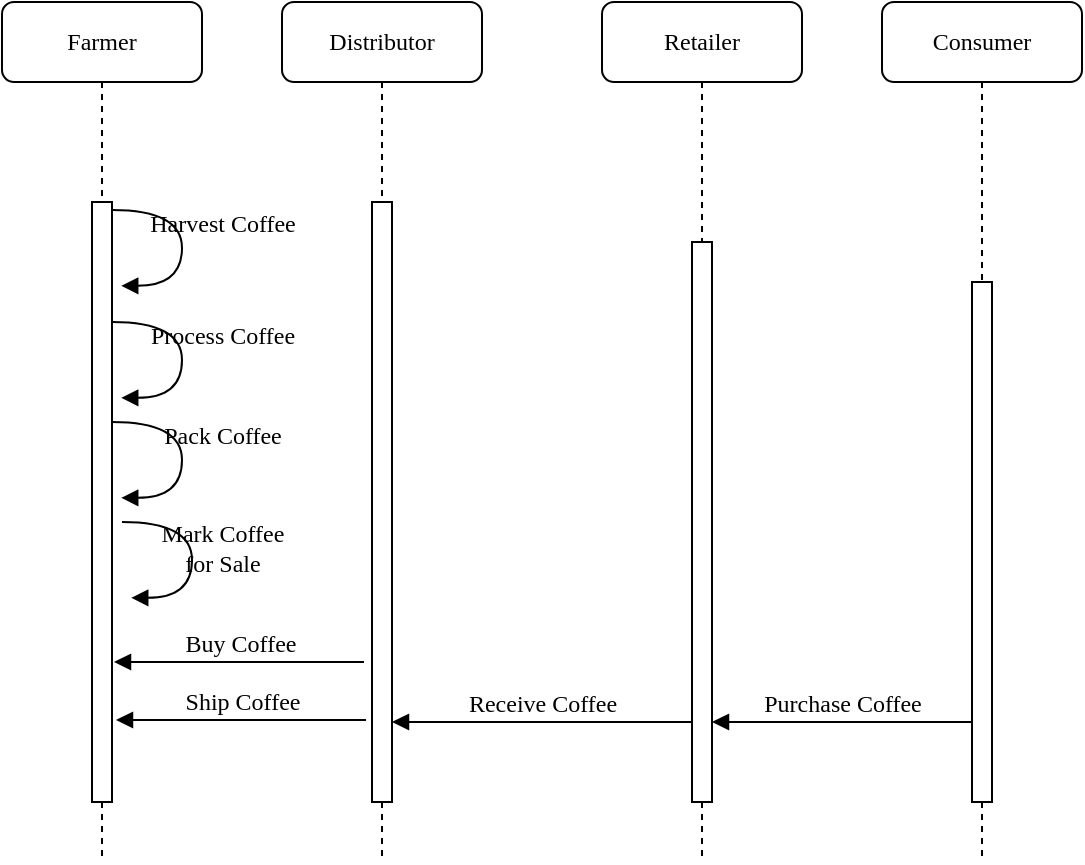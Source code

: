 <mxfile version="20.8.10" type="device"><diagram name="Page-1" id="13e1069c-82ec-6db2-03f1-153e76fe0fe0"><mxGraphModel dx="880" dy="395" grid="1" gridSize="10" guides="1" tooltips="1" connect="1" arrows="1" fold="1" page="1" pageScale="1" pageWidth="1100" pageHeight="850" background="none" math="0" shadow="0"><root><mxCell id="0"/><mxCell id="1" parent="0"/><mxCell id="7baba1c4bc27f4b0-2" value="Distributor" style="shape=umlLifeline;perimeter=lifelinePerimeter;whiteSpace=wrap;html=1;container=1;collapsible=0;recursiveResize=0;outlineConnect=0;rounded=1;shadow=0;comic=0;labelBackgroundColor=none;strokeWidth=1;fontFamily=Verdana;fontSize=12;align=center;" parent="1" vertex="1"><mxGeometry x="240" y="80" width="100" height="430" as="geometry"/></mxCell><mxCell id="7baba1c4bc27f4b0-10" value="" style="html=1;points=[];perimeter=orthogonalPerimeter;rounded=0;shadow=0;comic=0;labelBackgroundColor=none;strokeWidth=1;fontFamily=Verdana;fontSize=12;align=center;" parent="7baba1c4bc27f4b0-2" vertex="1"><mxGeometry x="45" y="100" width="10" height="300" as="geometry"/></mxCell><mxCell id="hBghuQpqTS3awQYC8_zW-5" value="Buy Coffee" style="html=1;verticalAlign=bottom;endArrow=block;labelBackgroundColor=none;fontFamily=Verdana;fontSize=12;edgeStyle=elbowEdgeStyle;elbow=vertical;" edge="1" parent="7baba1c4bc27f4b0-2"><mxGeometry relative="1" as="geometry"><mxPoint x="41" y="330" as="sourcePoint"/><mxPoint x="-84" y="330" as="targetPoint"/></mxGeometry></mxCell><mxCell id="7baba1c4bc27f4b0-3" value="Retailer" style="shape=umlLifeline;perimeter=lifelinePerimeter;whiteSpace=wrap;html=1;container=1;collapsible=0;recursiveResize=0;outlineConnect=0;rounded=1;shadow=0;comic=0;labelBackgroundColor=none;strokeWidth=1;fontFamily=Verdana;fontSize=12;align=center;" parent="1" vertex="1"><mxGeometry x="400" y="80" width="100" height="430" as="geometry"/></mxCell><mxCell id="7baba1c4bc27f4b0-13" value="" style="html=1;points=[];perimeter=orthogonalPerimeter;rounded=0;shadow=0;comic=0;labelBackgroundColor=none;strokeWidth=1;fontFamily=Verdana;fontSize=12;align=center;" parent="7baba1c4bc27f4b0-3" vertex="1"><mxGeometry x="45" y="120" width="10" height="280" as="geometry"/></mxCell><mxCell id="7baba1c4bc27f4b0-4" value="Consumer" style="shape=umlLifeline;perimeter=lifelinePerimeter;whiteSpace=wrap;html=1;container=1;collapsible=0;recursiveResize=0;outlineConnect=0;rounded=1;shadow=0;comic=0;labelBackgroundColor=none;strokeWidth=1;fontFamily=Verdana;fontSize=12;align=center;" parent="1" vertex="1"><mxGeometry x="540" y="80" width="100" height="430" as="geometry"/></mxCell><mxCell id="7baba1c4bc27f4b0-8" value="Farmer" style="shape=umlLifeline;perimeter=lifelinePerimeter;whiteSpace=wrap;html=1;container=1;collapsible=0;recursiveResize=0;outlineConnect=0;rounded=1;shadow=0;comic=0;labelBackgroundColor=none;strokeWidth=1;fontFamily=Verdana;fontSize=12;align=center;" parent="1" vertex="1"><mxGeometry x="100" y="80" width="100" height="430" as="geometry"/></mxCell><mxCell id="7baba1c4bc27f4b0-9" value="" style="html=1;points=[];perimeter=orthogonalPerimeter;rounded=0;shadow=0;comic=0;labelBackgroundColor=none;strokeWidth=1;fontFamily=Verdana;fontSize=12;align=center;" parent="7baba1c4bc27f4b0-8" vertex="1"><mxGeometry x="45" y="100" width="10" height="300" as="geometry"/></mxCell><mxCell id="hBghuQpqTS3awQYC8_zW-1" value="Harvest Coffee" style="html=1;verticalAlign=bottom;endArrow=block;labelBackgroundColor=none;fontFamily=Verdana;fontSize=12;elbow=vertical;edgeStyle=orthogonalEdgeStyle;curved=1;entryX=1;entryY=0.286;entryPerimeter=0;exitX=1.038;exitY=0.345;exitPerimeter=0;" edge="1" parent="7baba1c4bc27f4b0-8"><mxGeometry x="-0.012" y="20" relative="1" as="geometry"><mxPoint x="55.0" y="104.0" as="sourcePoint"/><mxPoint x="59.62" y="141.92" as="targetPoint"/><Array as="points"><mxPoint x="90" y="104"/><mxPoint x="90" y="142"/></Array><mxPoint as="offset"/></mxGeometry></mxCell><mxCell id="hBghuQpqTS3awQYC8_zW-2" value="Process Coffee" style="html=1;verticalAlign=bottom;endArrow=block;labelBackgroundColor=none;fontFamily=Verdana;fontSize=12;elbow=vertical;edgeStyle=orthogonalEdgeStyle;curved=1;entryX=1;entryY=0.286;entryPerimeter=0;exitX=1.038;exitY=0.345;exitPerimeter=0;" edge="1" parent="7baba1c4bc27f4b0-8"><mxGeometry x="-0.009" y="20" relative="1" as="geometry"><mxPoint x="55" y="160" as="sourcePoint"/><mxPoint x="59.62" y="197.92" as="targetPoint"/><Array as="points"><mxPoint x="90" y="160"/><mxPoint x="90" y="198"/></Array><mxPoint as="offset"/></mxGeometry></mxCell><mxCell id="hBghuQpqTS3awQYC8_zW-3" value="Pack Coffee" style="html=1;verticalAlign=bottom;endArrow=block;labelBackgroundColor=none;fontFamily=Verdana;fontSize=12;elbow=vertical;edgeStyle=orthogonalEdgeStyle;curved=1;entryX=1;entryY=0.286;entryPerimeter=0;exitX=1.038;exitY=0.345;exitPerimeter=0;" edge="1" parent="7baba1c4bc27f4b0-8"><mxGeometry x="-0.009" y="20" relative="1" as="geometry"><mxPoint x="55" y="210" as="sourcePoint"/><mxPoint x="59.62" y="247.92" as="targetPoint"/><Array as="points"><mxPoint x="90" y="210"/><mxPoint x="90" y="248"/></Array><mxPoint as="offset"/></mxGeometry></mxCell><mxCell id="hBghuQpqTS3awQYC8_zW-4" value="Mark Coffee&lt;br&gt;for Sale" style="html=1;verticalAlign=bottom;endArrow=block;labelBackgroundColor=none;fontFamily=Verdana;fontSize=12;elbow=vertical;edgeStyle=orthogonalEdgeStyle;curved=1;entryX=1;entryY=0.286;entryPerimeter=0;exitX=1.038;exitY=0.345;exitPerimeter=0;" edge="1" parent="7baba1c4bc27f4b0-8"><mxGeometry x="0.259" y="15" relative="1" as="geometry"><mxPoint x="60" y="260" as="sourcePoint"/><mxPoint x="64.62" y="297.92" as="targetPoint"/><Array as="points"><mxPoint x="95" y="260"/><mxPoint x="95" y="298"/></Array><mxPoint as="offset"/></mxGeometry></mxCell><mxCell id="7baba1c4bc27f4b0-16" value="" style="html=1;points=[];perimeter=orthogonalPerimeter;rounded=0;shadow=0;comic=0;labelBackgroundColor=none;strokeWidth=1;fontFamily=Verdana;fontSize=12;align=center;" parent="1" vertex="1"><mxGeometry x="585" y="220" width="10" height="260" as="geometry"/></mxCell><mxCell id="7baba1c4bc27f4b0-17" value="Purchase Coffee" style="html=1;verticalAlign=bottom;endArrow=block;labelBackgroundColor=none;fontFamily=Verdana;fontSize=12;edgeStyle=elbowEdgeStyle;elbow=vertical;" parent="1" edge="1"><mxGeometry relative="1" as="geometry"><mxPoint x="585" y="440" as="sourcePoint"/><Array as="points"><mxPoint x="460" y="440"/></Array><mxPoint x="455" y="440" as="targetPoint"/></mxGeometry></mxCell><mxCell id="7baba1c4bc27f4b0-14" value="Receive Coffee" style="html=1;verticalAlign=bottom;endArrow=block;labelBackgroundColor=none;fontFamily=Verdana;fontSize=12;edgeStyle=elbowEdgeStyle;elbow=vertical;" parent="1" edge="1"><mxGeometry relative="1" as="geometry"><mxPoint x="445" y="440" as="sourcePoint"/><mxPoint x="295" y="440" as="targetPoint"/></mxGeometry></mxCell><mxCell id="hBghuQpqTS3awQYC8_zW-6" value="Ship Coffee" style="html=1;verticalAlign=bottom;endArrow=block;labelBackgroundColor=none;fontFamily=Verdana;fontSize=12;edgeStyle=elbowEdgeStyle;elbow=vertical;" edge="1" parent="1"><mxGeometry relative="1" as="geometry"><mxPoint x="282" y="439" as="sourcePoint"/><mxPoint x="157" y="439" as="targetPoint"/></mxGeometry></mxCell></root></mxGraphModel></diagram></mxfile>